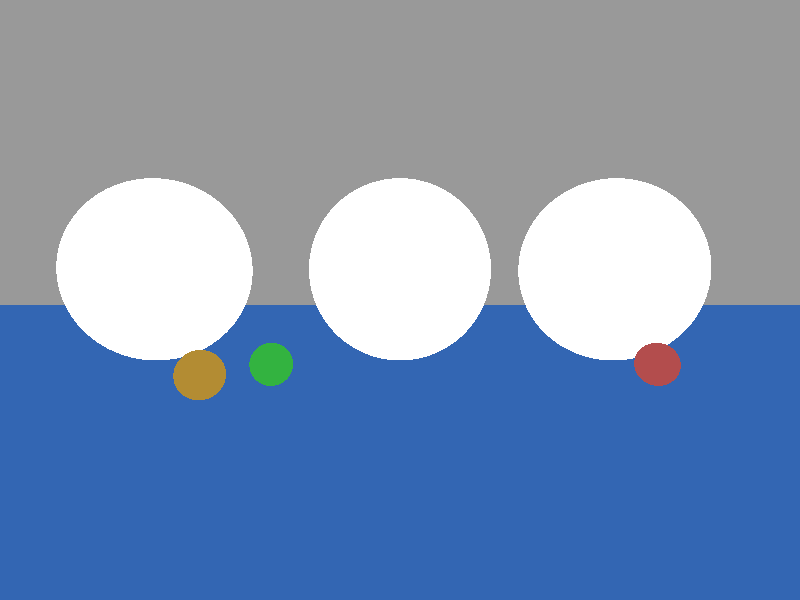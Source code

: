 camera {
  location  <0, 0, 20>
  up        <0,  1,  0>
  right     <1.33333, 0,  0>
  look_at   <0, 0, 0>
}


light_source {<-100, 100, 100> color rgb <1.5, 1.5, 1.5>}

sphere { <-7, 1.0, 0>, 3
  pigment { color rgbf <1.0, 1.0, 1.0, 0.5> }
  finish { ambient 0.02 diffuse 0.4 specular 0.6 roughness 0.02 refraction 1.0 ior 1.33 }
}

sphere { <0, 1.0, 0>, 3
  pigment { color rgbf <1.0, 1.0, 1.0, 0.5>}
  finish { ambient 0.02 diffuse 0.4 specular 0.6 roughness 0.02 refraction 1.0 ior 1.5 }
}

sphere { <8, 1.0, 0>, 3
  pigment { color rgbf <1.0, 1.0, 1.0, 0.5>}
  finish { ambient 0.02 diffuse 0.4 specular 0.6 roughness 0.02 refraction 1.0 ior 1.75 }
}

sphere { <-6, -1.5, 6>, 0.5
  pigment { color rgb <0.7, 0.3, 0.3> }
  finish {ambient 0.4 diffuse 0.8}
}

sphere { <3, -1.5, 6>, 0.5
  pigment { color rgb <0.2, 0.7, 0.25> }
  finish {ambient 0.4 diffuse 0.8}
}

sphere { <4, -1.5, 8>, 0.5
  pigment { color rgb <0.7, 0.55, 0.2> }
  finish { ambient 0.4 diffuse 0.8 }
}

plane {<0, 1, 0>, -2
  pigment { color rgb <0.2, 0.4, 0.7> }
  finish { ambient 0.4 diffuse 0.8 }
}

plane {<0, 0, -1>, 200
  pigment { color rgb <0.6, 0.6, 0.6> }
  finish { ambient 1.0 diffuse 0.0 }
}

plane {<1, 0, 0>, 200
  pigment { color rgb <0.6, 0.6, 0.6> }
  finish { ambient 1.0 diffuse 0.0 }
}
plane {<-1, 0, 0>, 200
  pigment { color rgb <0.6, 0.6, 0.6> }
  finish { ambient 1.0 diffuse 0.0 }
}
